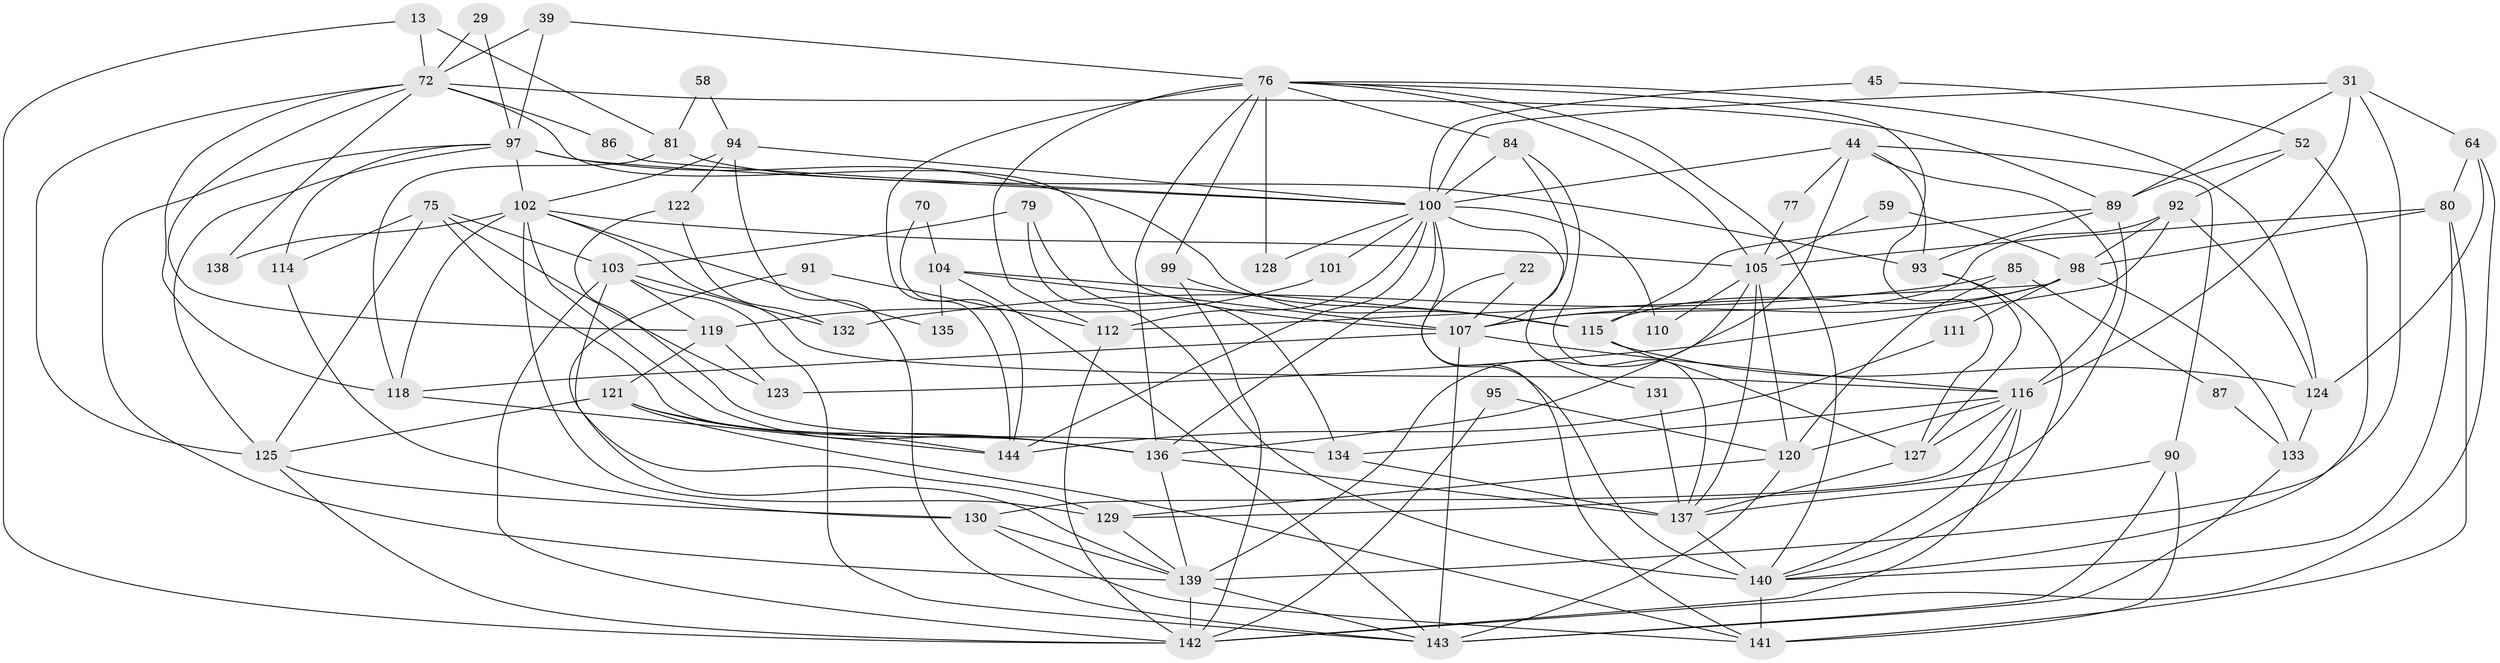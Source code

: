// original degree distribution, {4: 0.2222222222222222, 3: 0.24305555555555555, 6: 0.0763888888888889, 2: 0.1875, 7: 0.05555555555555555, 5: 0.19444444444444445, 9: 0.006944444444444444, 8: 0.006944444444444444, 10: 0.006944444444444444}
// Generated by graph-tools (version 1.1) at 2025/51/03/09/25 04:51:31]
// undirected, 72 vertices, 178 edges
graph export_dot {
graph [start="1"]
  node [color=gray90,style=filled];
  13;
  22;
  29;
  31;
  39;
  44 [super="+6"];
  45;
  52;
  58;
  59;
  64;
  70;
  72 [super="+38+57"];
  75 [super="+43"];
  76 [super="+8+74"];
  77;
  79;
  80 [super="+10+41"];
  81;
  84 [super="+82"];
  85;
  86;
  87;
  89 [super="+68"];
  90 [super="+42"];
  91;
  92 [super="+21"];
  93;
  94 [super="+60"];
  95;
  97 [super="+73"];
  98 [super="+65+32"];
  99;
  100 [super="+12+83"];
  101;
  102;
  103 [super="+36"];
  104;
  105 [super="+4+53"];
  107 [super="+20+78+96"];
  110;
  111;
  112 [super="+40"];
  114;
  115 [super="+25+47"];
  116 [super="+62+46"];
  118 [super="+5"];
  119 [super="+49"];
  120 [super="+37"];
  121 [super="+33"];
  122;
  123;
  124 [super="+109"];
  125 [super="+117"];
  127 [super="+106"];
  128;
  129;
  130 [super="+50"];
  131;
  132;
  133;
  134 [super="+113"];
  135;
  136 [super="+2+56+71"];
  137 [super="+88+26+48"];
  138;
  139 [super="+35+27"];
  140 [super="+69+108"];
  141 [super="+24"];
  142 [super="+66+126"];
  143 [super="+18"];
  144 [super="+16"];
  13 -- 72 [weight=2];
  13 -- 81;
  13 -- 142;
  22 -- 141;
  22 -- 107;
  29 -- 72 [weight=2];
  29 -- 97;
  31 -- 64;
  31 -- 89;
  31 -- 116;
  31 -- 139;
  31 -- 100;
  39 -- 72;
  39 -- 97;
  39 -- 76;
  44 -- 77;
  44 -- 90 [weight=2];
  44 -- 93;
  44 -- 100;
  44 -- 116 [weight=3];
  44 -- 136;
  45 -- 52;
  45 -- 100;
  52 -- 92;
  52 -- 89;
  52 -- 140;
  58 -- 81;
  58 -- 94;
  59 -- 105;
  59 -- 98;
  64 -- 142;
  64 -- 80;
  64 -- 124;
  70 -- 104;
  70 -- 144;
  72 -- 89;
  72 -- 86;
  72 -- 118;
  72 -- 138;
  72 -- 125;
  72 -- 119;
  72 -- 107;
  75 -- 114;
  75 -- 136 [weight=3];
  75 -- 123;
  75 -- 103;
  75 -- 125;
  76 -- 124 [weight=2];
  76 -- 128;
  76 -- 144 [weight=2];
  76 -- 99;
  76 -- 105 [weight=2];
  76 -- 136 [weight=2];
  76 -- 112 [weight=2];
  76 -- 84 [weight=2];
  76 -- 127;
  76 -- 140;
  77 -- 105;
  79 -- 103;
  79 -- 134;
  79 -- 140;
  80 -- 141;
  80 -- 105 [weight=2];
  80 -- 98 [weight=2];
  80 -- 140;
  81 -- 93;
  81 -- 118;
  84 -- 100;
  84 -- 107;
  84 -- 137;
  85 -- 120;
  85 -- 132;
  85 -- 87;
  86 -- 100;
  87 -- 133;
  89 -- 115;
  89 -- 93 [weight=2];
  89 -- 129;
  90 -- 137;
  90 -- 141 [weight=2];
  90 -- 143;
  91 -- 139;
  91 -- 112;
  92 -- 98;
  92 -- 123;
  92 -- 107;
  92 -- 124;
  93 -- 127;
  93 -- 140;
  94 -- 143;
  94 -- 122 [weight=2];
  94 -- 102;
  94 -- 100;
  95 -- 120;
  95 -- 142 [weight=2];
  97 -- 114;
  97 -- 102 [weight=2];
  97 -- 100;
  97 -- 125;
  97 -- 115;
  97 -- 139;
  98 -- 115 [weight=3];
  98 -- 111;
  98 -- 133;
  98 -- 112 [weight=2];
  98 -- 107;
  99 -- 115;
  99 -- 142;
  100 -- 144 [weight=2];
  100 -- 128;
  100 -- 140;
  100 -- 136 [weight=2];
  100 -- 131;
  100 -- 101;
  100 -- 110;
  100 -- 112;
  101 -- 119;
  102 -- 105;
  102 -- 129;
  102 -- 135;
  102 -- 138;
  102 -- 118;
  102 -- 116;
  102 -- 136;
  103 -- 143 [weight=2];
  103 -- 132;
  103 -- 129;
  103 -- 119;
  103 -- 142 [weight=2];
  104 -- 135;
  104 -- 143;
  104 -- 115;
  104 -- 107;
  105 -- 139;
  105 -- 110;
  105 -- 137;
  105 -- 120;
  107 -- 143 [weight=2];
  107 -- 116 [weight=3];
  107 -- 118;
  111 -- 144;
  112 -- 142;
  114 -- 130;
  115 -- 127;
  115 -- 124;
  116 -- 120;
  116 -- 134;
  116 -- 130;
  116 -- 127 [weight=2];
  116 -- 140;
  116 -- 142;
  118 -- 144;
  119 -- 123;
  119 -- 121;
  120 -- 143;
  120 -- 129;
  121 -- 141;
  121 -- 125 [weight=2];
  121 -- 144;
  121 -- 136;
  122 -- 132;
  122 -- 134;
  124 -- 133;
  125 -- 130;
  125 -- 142;
  127 -- 137;
  129 -- 139;
  130 -- 141;
  130 -- 139;
  131 -- 137;
  133 -- 143;
  134 -- 137 [weight=2];
  136 -- 139 [weight=2];
  136 -- 137;
  137 -- 140 [weight=3];
  139 -- 143;
  139 -- 142;
  140 -- 141;
}
